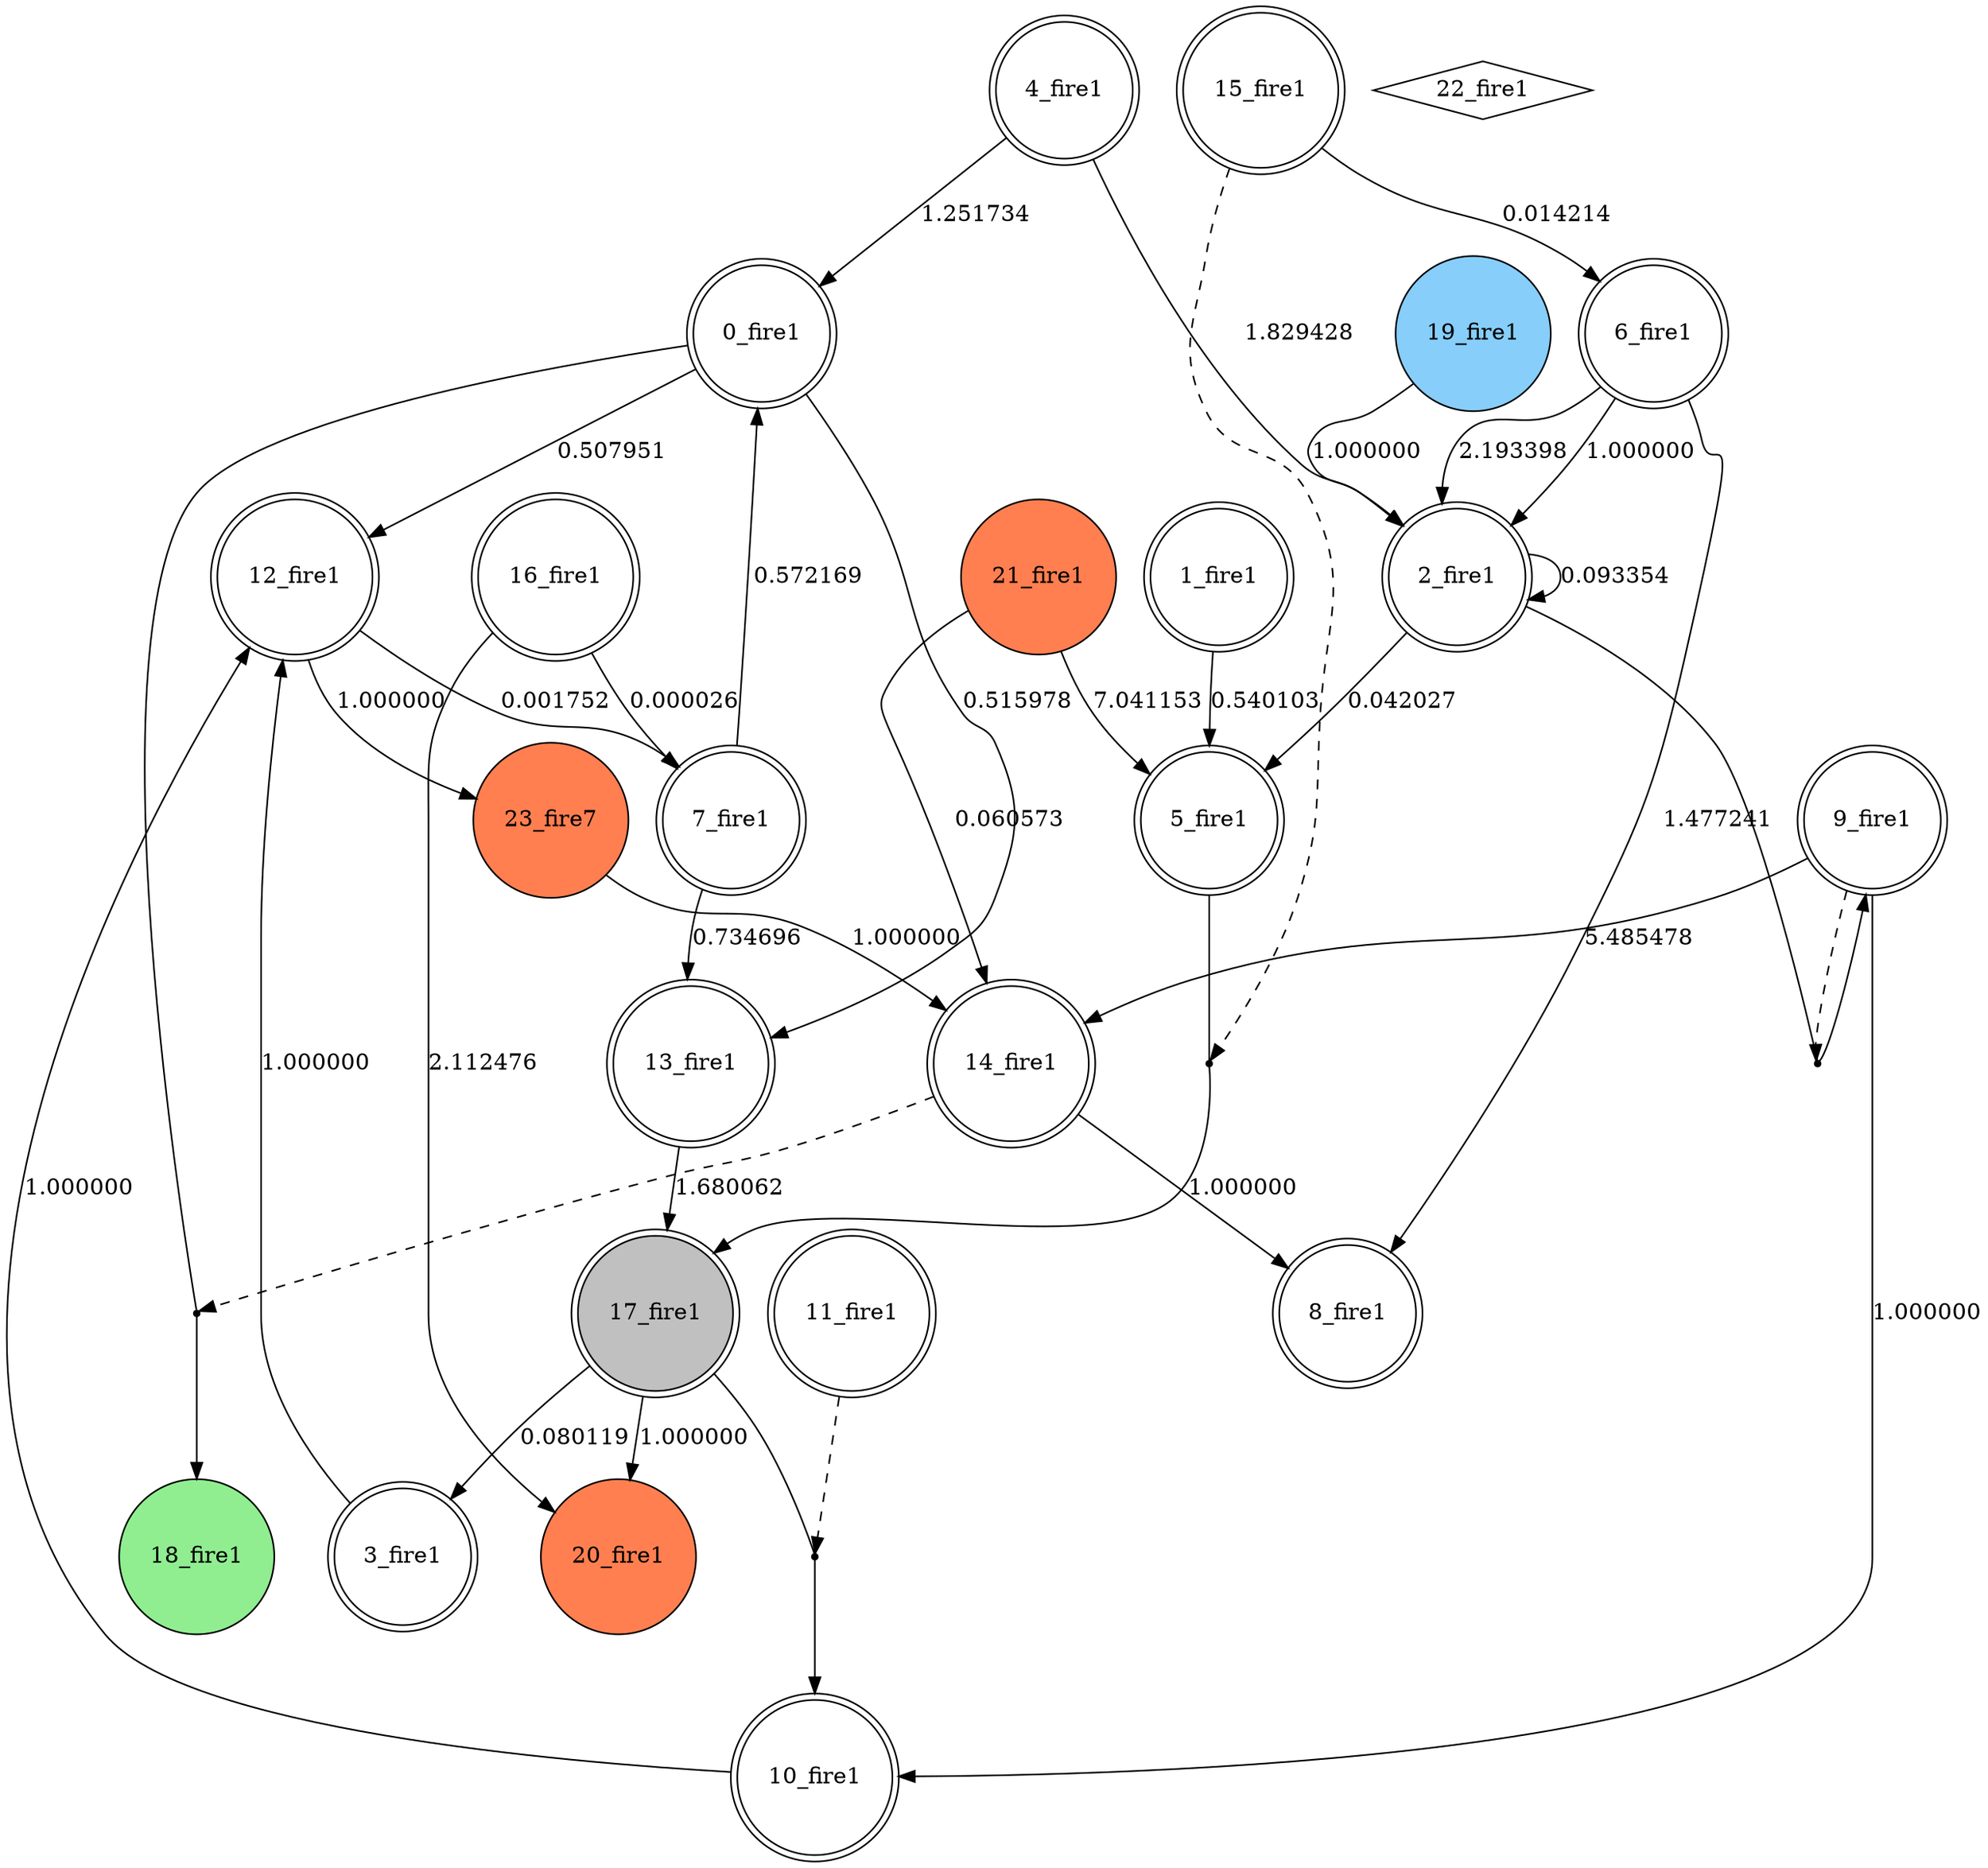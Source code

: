 digraph G {
 node[shape = circle]
0 [label="0_fire1",shape=doublecircle]
1 [label="1_fire1",shape=doublecircle]
2 [label="2_fire1",shape=doublecircle]
3 [label="3_fire1",shape=doublecircle]
4 [label="4_fire1",shape=doublecircle]
5 [label="5_fire1",shape=doublecircle]
6 [label="6_fire1",shape=doublecircle]
7 [label="7_fire1",shape=doublecircle]
8 [label="8_fire1",shape=doublecircle]
9 [label="9_fire1",shape=doublecircle]
10 [label="10_fire1",shape=doublecircle]
11 [label="11_fire1",shape=doublecircle]
12 [label="12_fire1",shape=doublecircle]
13 [label="13_fire1",shape=doublecircle]
14 [label="14_fire1",shape=doublecircle]
15 [label="15_fire1",shape=doublecircle]
16 [label="16_fire1",shape=doublecircle]
17 [label="17_fire1",shape=doublecircle, style=filled, fillcolor=gray]
18 [label="18_fire1",style=filled, fillcolor=lightgreen]
19 [label="19_fire1",style=filled, fillcolor=lightskyblue]
20 [label="20_fire1",style=filled, fillcolor=coral]
21 [label="21_fire1",style=filled, fillcolor=coral]
22 [label="22_fire1",shape=diamond]
23 [label="23_fire7",style=filled, fillcolor=coral]
24 [shape=point, label=""]
15 -> 24 [style=dashed] 
5 -> 24 [dir=none]
24 -> 17 
15 -> 6 [label="0.014214"]
9 -> 14 [label="5.485478"]
25 [shape=point, label=""]
11 -> 25 [style=dashed] 
17 -> 25 [dir=none]
25 -> 10 
21 -> 5 [label="7.041153"]
1 -> 5 [label="0.540103"]
14 -> 8 [label="1.000000"]
2 -> 2 [label="0.093354"]
12 -> 23 [label="1.000000"]
16 -> 7 [label="0.000026"]
0 -> 13 [label="0.515978"]
7 -> 13 [label="0.734696"]
13 -> 17 [label="1.680062"]
21 -> 14 [label="0.060573"]
26 [shape=point, label=""]
9 -> 26 [style=dashed] 
2 -> 26 [dir=none]
26 -> 9 
4 -> 2 [label="1.829428"]
6 -> 8 [label="1.477241"]
27 [shape=point, label=""]
14 -> 27 [style=dashed] 
0 -> 27 [dir=none]
27 -> 18 
7 -> 0 [label="0.572169"]
19 -> 2 [label="1.000000"]
17 -> 3 [label="0.080119"]
6 -> 2 [label="2.193398"]
17 -> 20 [label="1.000000"]
2 -> 5 [label="0.042027"]
0 -> 12 [label="0.507951"]
16 -> 20 [label="2.112476"]
12 -> 7 [label="0.001752"]
4 -> 0 [label="1.251734"]
9 -> 10 [label="1.000000"]
6 -> 2 [label="1.000000"]
3 -> 12 [label="1.000000"]
10 -> 12 [label="1.000000"]
23 -> 14 [label="1.000000"]
}
